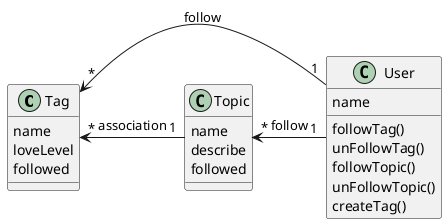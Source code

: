 @startuml

class Tag {
    name
    loveLevel
    followed
}

class Topic {
    name
    describe
    followed
}

class User {
    name
    followTag()
    unFollowTag()
    followTopic()
    unFollowTopic()
    createTag()
}

Tag "*" <- "1" User : follow
Tag "*" <- "1" Topic : association
Topic "*" <- "1" User : follow

@enduml